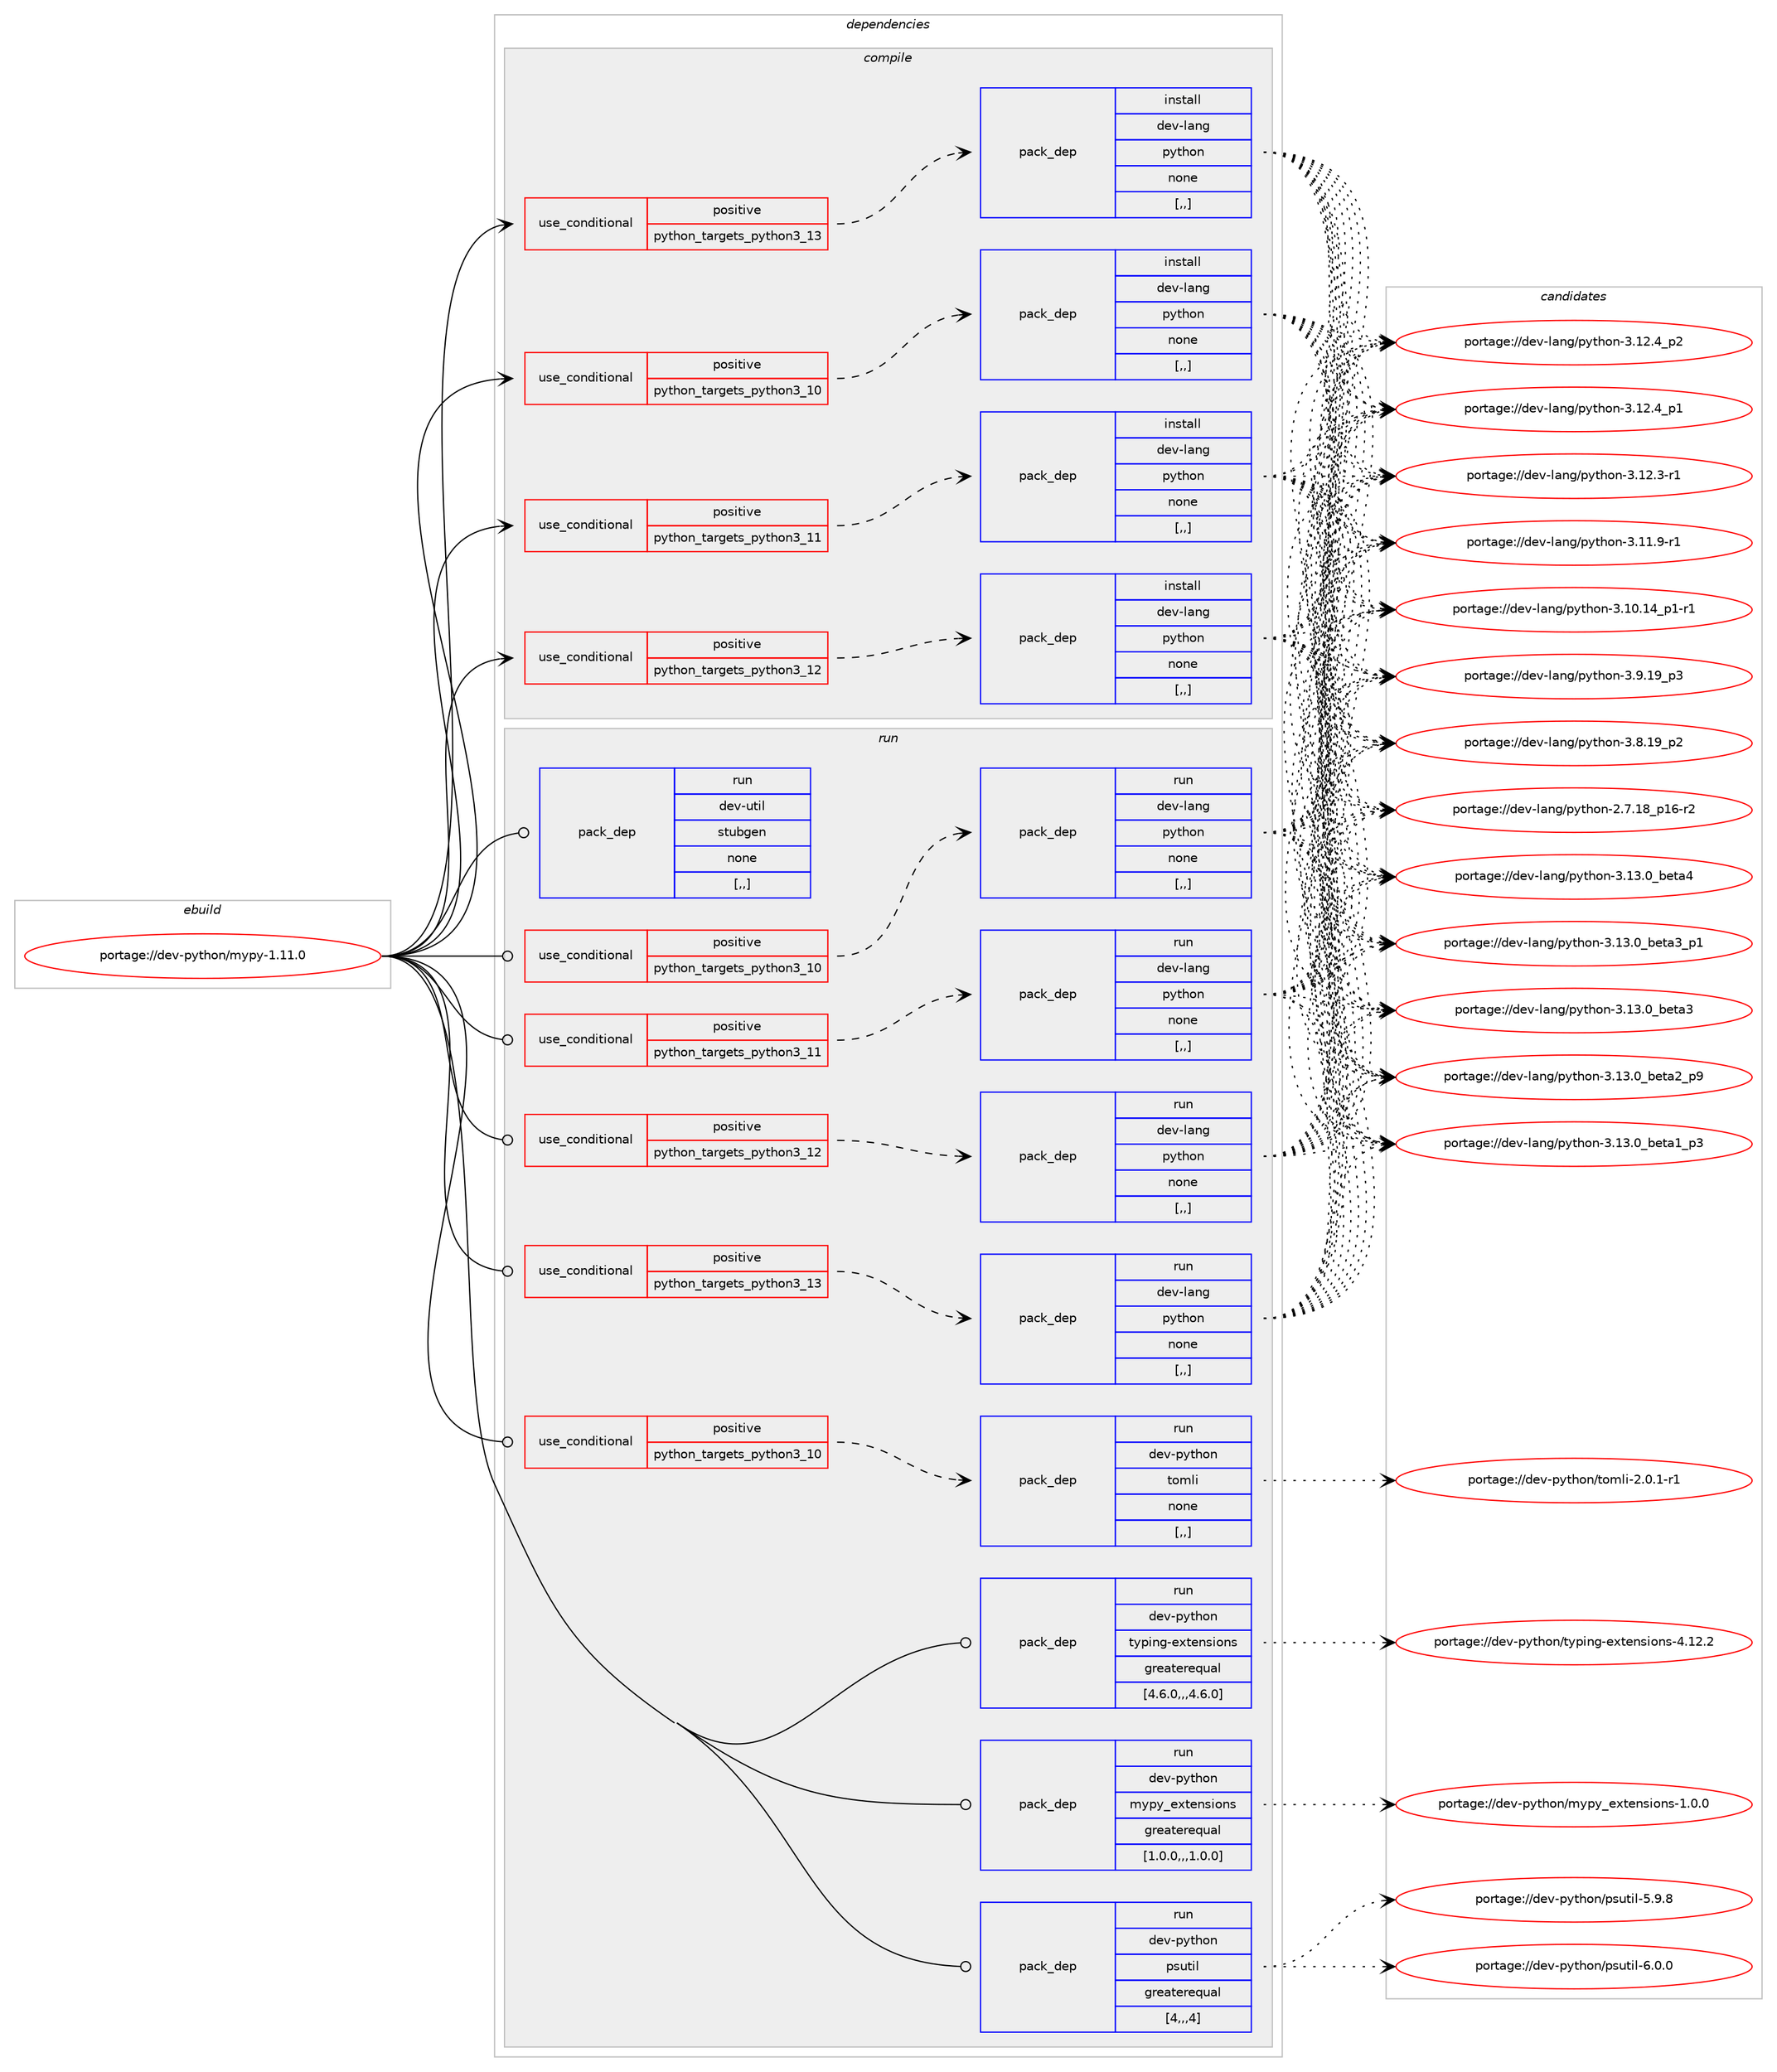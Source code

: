 digraph prolog {

# *************
# Graph options
# *************

newrank=true;
concentrate=true;
compound=true;
graph [rankdir=LR,fontname=Helvetica,fontsize=10,ranksep=1.5];#, ranksep=2.5, nodesep=0.2];
edge  [arrowhead=vee];
node  [fontname=Helvetica,fontsize=10];

# **********
# The ebuild
# **********

subgraph cluster_leftcol {
color=gray;
label=<<i>ebuild</i>>;
id [label="portage://dev-python/mypy-1.11.0", color=red, width=4, href="../dev-python/mypy-1.11.0.svg"];
}

# ****************
# The dependencies
# ****************

subgraph cluster_midcol {
color=gray;
label=<<i>dependencies</i>>;
subgraph cluster_compile {
fillcolor="#eeeeee";
style=filled;
label=<<i>compile</i>>;
subgraph cond35152 {
dependency152240 [label=<<TABLE BORDER="0" CELLBORDER="1" CELLSPACING="0" CELLPADDING="4"><TR><TD ROWSPAN="3" CELLPADDING="10">use_conditional</TD></TR><TR><TD>positive</TD></TR><TR><TD>python_targets_python3_10</TD></TR></TABLE>>, shape=none, color=red];
subgraph pack115839 {
dependency152241 [label=<<TABLE BORDER="0" CELLBORDER="1" CELLSPACING="0" CELLPADDING="4" WIDTH="220"><TR><TD ROWSPAN="6" CELLPADDING="30">pack_dep</TD></TR><TR><TD WIDTH="110">install</TD></TR><TR><TD>dev-lang</TD></TR><TR><TD>python</TD></TR><TR><TD>none</TD></TR><TR><TD>[,,]</TD></TR></TABLE>>, shape=none, color=blue];
}
dependency152240:e -> dependency152241:w [weight=20,style="dashed",arrowhead="vee"];
}
id:e -> dependency152240:w [weight=20,style="solid",arrowhead="vee"];
subgraph cond35153 {
dependency152242 [label=<<TABLE BORDER="0" CELLBORDER="1" CELLSPACING="0" CELLPADDING="4"><TR><TD ROWSPAN="3" CELLPADDING="10">use_conditional</TD></TR><TR><TD>positive</TD></TR><TR><TD>python_targets_python3_11</TD></TR></TABLE>>, shape=none, color=red];
subgraph pack115840 {
dependency152243 [label=<<TABLE BORDER="0" CELLBORDER="1" CELLSPACING="0" CELLPADDING="4" WIDTH="220"><TR><TD ROWSPAN="6" CELLPADDING="30">pack_dep</TD></TR><TR><TD WIDTH="110">install</TD></TR><TR><TD>dev-lang</TD></TR><TR><TD>python</TD></TR><TR><TD>none</TD></TR><TR><TD>[,,]</TD></TR></TABLE>>, shape=none, color=blue];
}
dependency152242:e -> dependency152243:w [weight=20,style="dashed",arrowhead="vee"];
}
id:e -> dependency152242:w [weight=20,style="solid",arrowhead="vee"];
subgraph cond35154 {
dependency152244 [label=<<TABLE BORDER="0" CELLBORDER="1" CELLSPACING="0" CELLPADDING="4"><TR><TD ROWSPAN="3" CELLPADDING="10">use_conditional</TD></TR><TR><TD>positive</TD></TR><TR><TD>python_targets_python3_12</TD></TR></TABLE>>, shape=none, color=red];
subgraph pack115841 {
dependency152245 [label=<<TABLE BORDER="0" CELLBORDER="1" CELLSPACING="0" CELLPADDING="4" WIDTH="220"><TR><TD ROWSPAN="6" CELLPADDING="30">pack_dep</TD></TR><TR><TD WIDTH="110">install</TD></TR><TR><TD>dev-lang</TD></TR><TR><TD>python</TD></TR><TR><TD>none</TD></TR><TR><TD>[,,]</TD></TR></TABLE>>, shape=none, color=blue];
}
dependency152244:e -> dependency152245:w [weight=20,style="dashed",arrowhead="vee"];
}
id:e -> dependency152244:w [weight=20,style="solid",arrowhead="vee"];
subgraph cond35155 {
dependency152246 [label=<<TABLE BORDER="0" CELLBORDER="1" CELLSPACING="0" CELLPADDING="4"><TR><TD ROWSPAN="3" CELLPADDING="10">use_conditional</TD></TR><TR><TD>positive</TD></TR><TR><TD>python_targets_python3_13</TD></TR></TABLE>>, shape=none, color=red];
subgraph pack115842 {
dependency152247 [label=<<TABLE BORDER="0" CELLBORDER="1" CELLSPACING="0" CELLPADDING="4" WIDTH="220"><TR><TD ROWSPAN="6" CELLPADDING="30">pack_dep</TD></TR><TR><TD WIDTH="110">install</TD></TR><TR><TD>dev-lang</TD></TR><TR><TD>python</TD></TR><TR><TD>none</TD></TR><TR><TD>[,,]</TD></TR></TABLE>>, shape=none, color=blue];
}
dependency152246:e -> dependency152247:w [weight=20,style="dashed",arrowhead="vee"];
}
id:e -> dependency152246:w [weight=20,style="solid",arrowhead="vee"];
}
subgraph cluster_compileandrun {
fillcolor="#eeeeee";
style=filled;
label=<<i>compile and run</i>>;
}
subgraph cluster_run {
fillcolor="#eeeeee";
style=filled;
label=<<i>run</i>>;
subgraph cond35156 {
dependency152248 [label=<<TABLE BORDER="0" CELLBORDER="1" CELLSPACING="0" CELLPADDING="4"><TR><TD ROWSPAN="3" CELLPADDING="10">use_conditional</TD></TR><TR><TD>positive</TD></TR><TR><TD>python_targets_python3_10</TD></TR></TABLE>>, shape=none, color=red];
subgraph pack115843 {
dependency152249 [label=<<TABLE BORDER="0" CELLBORDER="1" CELLSPACING="0" CELLPADDING="4" WIDTH="220"><TR><TD ROWSPAN="6" CELLPADDING="30">pack_dep</TD></TR><TR><TD WIDTH="110">run</TD></TR><TR><TD>dev-lang</TD></TR><TR><TD>python</TD></TR><TR><TD>none</TD></TR><TR><TD>[,,]</TD></TR></TABLE>>, shape=none, color=blue];
}
dependency152248:e -> dependency152249:w [weight=20,style="dashed",arrowhead="vee"];
}
id:e -> dependency152248:w [weight=20,style="solid",arrowhead="odot"];
subgraph cond35157 {
dependency152250 [label=<<TABLE BORDER="0" CELLBORDER="1" CELLSPACING="0" CELLPADDING="4"><TR><TD ROWSPAN="3" CELLPADDING="10">use_conditional</TD></TR><TR><TD>positive</TD></TR><TR><TD>python_targets_python3_10</TD></TR></TABLE>>, shape=none, color=red];
subgraph pack115844 {
dependency152251 [label=<<TABLE BORDER="0" CELLBORDER="1" CELLSPACING="0" CELLPADDING="4" WIDTH="220"><TR><TD ROWSPAN="6" CELLPADDING="30">pack_dep</TD></TR><TR><TD WIDTH="110">run</TD></TR><TR><TD>dev-python</TD></TR><TR><TD>tomli</TD></TR><TR><TD>none</TD></TR><TR><TD>[,,]</TD></TR></TABLE>>, shape=none, color=blue];
}
dependency152250:e -> dependency152251:w [weight=20,style="dashed",arrowhead="vee"];
}
id:e -> dependency152250:w [weight=20,style="solid",arrowhead="odot"];
subgraph cond35158 {
dependency152252 [label=<<TABLE BORDER="0" CELLBORDER="1" CELLSPACING="0" CELLPADDING="4"><TR><TD ROWSPAN="3" CELLPADDING="10">use_conditional</TD></TR><TR><TD>positive</TD></TR><TR><TD>python_targets_python3_11</TD></TR></TABLE>>, shape=none, color=red];
subgraph pack115845 {
dependency152253 [label=<<TABLE BORDER="0" CELLBORDER="1" CELLSPACING="0" CELLPADDING="4" WIDTH="220"><TR><TD ROWSPAN="6" CELLPADDING="30">pack_dep</TD></TR><TR><TD WIDTH="110">run</TD></TR><TR><TD>dev-lang</TD></TR><TR><TD>python</TD></TR><TR><TD>none</TD></TR><TR><TD>[,,]</TD></TR></TABLE>>, shape=none, color=blue];
}
dependency152252:e -> dependency152253:w [weight=20,style="dashed",arrowhead="vee"];
}
id:e -> dependency152252:w [weight=20,style="solid",arrowhead="odot"];
subgraph cond35159 {
dependency152254 [label=<<TABLE BORDER="0" CELLBORDER="1" CELLSPACING="0" CELLPADDING="4"><TR><TD ROWSPAN="3" CELLPADDING="10">use_conditional</TD></TR><TR><TD>positive</TD></TR><TR><TD>python_targets_python3_12</TD></TR></TABLE>>, shape=none, color=red];
subgraph pack115846 {
dependency152255 [label=<<TABLE BORDER="0" CELLBORDER="1" CELLSPACING="0" CELLPADDING="4" WIDTH="220"><TR><TD ROWSPAN="6" CELLPADDING="30">pack_dep</TD></TR><TR><TD WIDTH="110">run</TD></TR><TR><TD>dev-lang</TD></TR><TR><TD>python</TD></TR><TR><TD>none</TD></TR><TR><TD>[,,]</TD></TR></TABLE>>, shape=none, color=blue];
}
dependency152254:e -> dependency152255:w [weight=20,style="dashed",arrowhead="vee"];
}
id:e -> dependency152254:w [weight=20,style="solid",arrowhead="odot"];
subgraph cond35160 {
dependency152256 [label=<<TABLE BORDER="0" CELLBORDER="1" CELLSPACING="0" CELLPADDING="4"><TR><TD ROWSPAN="3" CELLPADDING="10">use_conditional</TD></TR><TR><TD>positive</TD></TR><TR><TD>python_targets_python3_13</TD></TR></TABLE>>, shape=none, color=red];
subgraph pack115847 {
dependency152257 [label=<<TABLE BORDER="0" CELLBORDER="1" CELLSPACING="0" CELLPADDING="4" WIDTH="220"><TR><TD ROWSPAN="6" CELLPADDING="30">pack_dep</TD></TR><TR><TD WIDTH="110">run</TD></TR><TR><TD>dev-lang</TD></TR><TR><TD>python</TD></TR><TR><TD>none</TD></TR><TR><TD>[,,]</TD></TR></TABLE>>, shape=none, color=blue];
}
dependency152256:e -> dependency152257:w [weight=20,style="dashed",arrowhead="vee"];
}
id:e -> dependency152256:w [weight=20,style="solid",arrowhead="odot"];
subgraph pack115848 {
dependency152258 [label=<<TABLE BORDER="0" CELLBORDER="1" CELLSPACING="0" CELLPADDING="4" WIDTH="220"><TR><TD ROWSPAN="6" CELLPADDING="30">pack_dep</TD></TR><TR><TD WIDTH="110">run</TD></TR><TR><TD>dev-python</TD></TR><TR><TD>mypy_extensions</TD></TR><TR><TD>greaterequal</TD></TR><TR><TD>[1.0.0,,,1.0.0]</TD></TR></TABLE>>, shape=none, color=blue];
}
id:e -> dependency152258:w [weight=20,style="solid",arrowhead="odot"];
subgraph pack115849 {
dependency152259 [label=<<TABLE BORDER="0" CELLBORDER="1" CELLSPACING="0" CELLPADDING="4" WIDTH="220"><TR><TD ROWSPAN="6" CELLPADDING="30">pack_dep</TD></TR><TR><TD WIDTH="110">run</TD></TR><TR><TD>dev-python</TD></TR><TR><TD>psutil</TD></TR><TR><TD>greaterequal</TD></TR><TR><TD>[4,,,4]</TD></TR></TABLE>>, shape=none, color=blue];
}
id:e -> dependency152259:w [weight=20,style="solid",arrowhead="odot"];
subgraph pack115850 {
dependency152260 [label=<<TABLE BORDER="0" CELLBORDER="1" CELLSPACING="0" CELLPADDING="4" WIDTH="220"><TR><TD ROWSPAN="6" CELLPADDING="30">pack_dep</TD></TR><TR><TD WIDTH="110">run</TD></TR><TR><TD>dev-python</TD></TR><TR><TD>typing-extensions</TD></TR><TR><TD>greaterequal</TD></TR><TR><TD>[4.6.0,,,4.6.0]</TD></TR></TABLE>>, shape=none, color=blue];
}
id:e -> dependency152260:w [weight=20,style="solid",arrowhead="odot"];
subgraph pack115851 {
dependency152261 [label=<<TABLE BORDER="0" CELLBORDER="1" CELLSPACING="0" CELLPADDING="4" WIDTH="220"><TR><TD ROWSPAN="6" CELLPADDING="30">pack_dep</TD></TR><TR><TD WIDTH="110">run</TD></TR><TR><TD>dev-util</TD></TR><TR><TD>stubgen</TD></TR><TR><TD>none</TD></TR><TR><TD>[,,]</TD></TR></TABLE>>, shape=none, color=blue];
}
id:e -> dependency152261:w [weight=20,style="solid",arrowhead="odot"];
}
}

# **************
# The candidates
# **************

subgraph cluster_choices {
rank=same;
color=gray;
label=<<i>candidates</i>>;

subgraph choice115839 {
color=black;
nodesep=1;
choice1001011184510897110103471121211161041111104551464951464895981011169752 [label="portage://dev-lang/python-3.13.0_beta4", color=red, width=4,href="../dev-lang/python-3.13.0_beta4.svg"];
choice10010111845108971101034711212111610411111045514649514648959810111697519511249 [label="portage://dev-lang/python-3.13.0_beta3_p1", color=red, width=4,href="../dev-lang/python-3.13.0_beta3_p1.svg"];
choice1001011184510897110103471121211161041111104551464951464895981011169751 [label="portage://dev-lang/python-3.13.0_beta3", color=red, width=4,href="../dev-lang/python-3.13.0_beta3.svg"];
choice10010111845108971101034711212111610411111045514649514648959810111697509511257 [label="portage://dev-lang/python-3.13.0_beta2_p9", color=red, width=4,href="../dev-lang/python-3.13.0_beta2_p9.svg"];
choice10010111845108971101034711212111610411111045514649514648959810111697499511251 [label="portage://dev-lang/python-3.13.0_beta1_p3", color=red, width=4,href="../dev-lang/python-3.13.0_beta1_p3.svg"];
choice100101118451089711010347112121116104111110455146495046529511250 [label="portage://dev-lang/python-3.12.4_p2", color=red, width=4,href="../dev-lang/python-3.12.4_p2.svg"];
choice100101118451089711010347112121116104111110455146495046529511249 [label="portage://dev-lang/python-3.12.4_p1", color=red, width=4,href="../dev-lang/python-3.12.4_p1.svg"];
choice100101118451089711010347112121116104111110455146495046514511449 [label="portage://dev-lang/python-3.12.3-r1", color=red, width=4,href="../dev-lang/python-3.12.3-r1.svg"];
choice100101118451089711010347112121116104111110455146494946574511449 [label="portage://dev-lang/python-3.11.9-r1", color=red, width=4,href="../dev-lang/python-3.11.9-r1.svg"];
choice100101118451089711010347112121116104111110455146494846495295112494511449 [label="portage://dev-lang/python-3.10.14_p1-r1", color=red, width=4,href="../dev-lang/python-3.10.14_p1-r1.svg"];
choice100101118451089711010347112121116104111110455146574649579511251 [label="portage://dev-lang/python-3.9.19_p3", color=red, width=4,href="../dev-lang/python-3.9.19_p3.svg"];
choice100101118451089711010347112121116104111110455146564649579511250 [label="portage://dev-lang/python-3.8.19_p2", color=red, width=4,href="../dev-lang/python-3.8.19_p2.svg"];
choice100101118451089711010347112121116104111110455046554649569511249544511450 [label="portage://dev-lang/python-2.7.18_p16-r2", color=red, width=4,href="../dev-lang/python-2.7.18_p16-r2.svg"];
dependency152241:e -> choice1001011184510897110103471121211161041111104551464951464895981011169752:w [style=dotted,weight="100"];
dependency152241:e -> choice10010111845108971101034711212111610411111045514649514648959810111697519511249:w [style=dotted,weight="100"];
dependency152241:e -> choice1001011184510897110103471121211161041111104551464951464895981011169751:w [style=dotted,weight="100"];
dependency152241:e -> choice10010111845108971101034711212111610411111045514649514648959810111697509511257:w [style=dotted,weight="100"];
dependency152241:e -> choice10010111845108971101034711212111610411111045514649514648959810111697499511251:w [style=dotted,weight="100"];
dependency152241:e -> choice100101118451089711010347112121116104111110455146495046529511250:w [style=dotted,weight="100"];
dependency152241:e -> choice100101118451089711010347112121116104111110455146495046529511249:w [style=dotted,weight="100"];
dependency152241:e -> choice100101118451089711010347112121116104111110455146495046514511449:w [style=dotted,weight="100"];
dependency152241:e -> choice100101118451089711010347112121116104111110455146494946574511449:w [style=dotted,weight="100"];
dependency152241:e -> choice100101118451089711010347112121116104111110455146494846495295112494511449:w [style=dotted,weight="100"];
dependency152241:e -> choice100101118451089711010347112121116104111110455146574649579511251:w [style=dotted,weight="100"];
dependency152241:e -> choice100101118451089711010347112121116104111110455146564649579511250:w [style=dotted,weight="100"];
dependency152241:e -> choice100101118451089711010347112121116104111110455046554649569511249544511450:w [style=dotted,weight="100"];
}
subgraph choice115840 {
color=black;
nodesep=1;
choice1001011184510897110103471121211161041111104551464951464895981011169752 [label="portage://dev-lang/python-3.13.0_beta4", color=red, width=4,href="../dev-lang/python-3.13.0_beta4.svg"];
choice10010111845108971101034711212111610411111045514649514648959810111697519511249 [label="portage://dev-lang/python-3.13.0_beta3_p1", color=red, width=4,href="../dev-lang/python-3.13.0_beta3_p1.svg"];
choice1001011184510897110103471121211161041111104551464951464895981011169751 [label="portage://dev-lang/python-3.13.0_beta3", color=red, width=4,href="../dev-lang/python-3.13.0_beta3.svg"];
choice10010111845108971101034711212111610411111045514649514648959810111697509511257 [label="portage://dev-lang/python-3.13.0_beta2_p9", color=red, width=4,href="../dev-lang/python-3.13.0_beta2_p9.svg"];
choice10010111845108971101034711212111610411111045514649514648959810111697499511251 [label="portage://dev-lang/python-3.13.0_beta1_p3", color=red, width=4,href="../dev-lang/python-3.13.0_beta1_p3.svg"];
choice100101118451089711010347112121116104111110455146495046529511250 [label="portage://dev-lang/python-3.12.4_p2", color=red, width=4,href="../dev-lang/python-3.12.4_p2.svg"];
choice100101118451089711010347112121116104111110455146495046529511249 [label="portage://dev-lang/python-3.12.4_p1", color=red, width=4,href="../dev-lang/python-3.12.4_p1.svg"];
choice100101118451089711010347112121116104111110455146495046514511449 [label="portage://dev-lang/python-3.12.3-r1", color=red, width=4,href="../dev-lang/python-3.12.3-r1.svg"];
choice100101118451089711010347112121116104111110455146494946574511449 [label="portage://dev-lang/python-3.11.9-r1", color=red, width=4,href="../dev-lang/python-3.11.9-r1.svg"];
choice100101118451089711010347112121116104111110455146494846495295112494511449 [label="portage://dev-lang/python-3.10.14_p1-r1", color=red, width=4,href="../dev-lang/python-3.10.14_p1-r1.svg"];
choice100101118451089711010347112121116104111110455146574649579511251 [label="portage://dev-lang/python-3.9.19_p3", color=red, width=4,href="../dev-lang/python-3.9.19_p3.svg"];
choice100101118451089711010347112121116104111110455146564649579511250 [label="portage://dev-lang/python-3.8.19_p2", color=red, width=4,href="../dev-lang/python-3.8.19_p2.svg"];
choice100101118451089711010347112121116104111110455046554649569511249544511450 [label="portage://dev-lang/python-2.7.18_p16-r2", color=red, width=4,href="../dev-lang/python-2.7.18_p16-r2.svg"];
dependency152243:e -> choice1001011184510897110103471121211161041111104551464951464895981011169752:w [style=dotted,weight="100"];
dependency152243:e -> choice10010111845108971101034711212111610411111045514649514648959810111697519511249:w [style=dotted,weight="100"];
dependency152243:e -> choice1001011184510897110103471121211161041111104551464951464895981011169751:w [style=dotted,weight="100"];
dependency152243:e -> choice10010111845108971101034711212111610411111045514649514648959810111697509511257:w [style=dotted,weight="100"];
dependency152243:e -> choice10010111845108971101034711212111610411111045514649514648959810111697499511251:w [style=dotted,weight="100"];
dependency152243:e -> choice100101118451089711010347112121116104111110455146495046529511250:w [style=dotted,weight="100"];
dependency152243:e -> choice100101118451089711010347112121116104111110455146495046529511249:w [style=dotted,weight="100"];
dependency152243:e -> choice100101118451089711010347112121116104111110455146495046514511449:w [style=dotted,weight="100"];
dependency152243:e -> choice100101118451089711010347112121116104111110455146494946574511449:w [style=dotted,weight="100"];
dependency152243:e -> choice100101118451089711010347112121116104111110455146494846495295112494511449:w [style=dotted,weight="100"];
dependency152243:e -> choice100101118451089711010347112121116104111110455146574649579511251:w [style=dotted,weight="100"];
dependency152243:e -> choice100101118451089711010347112121116104111110455146564649579511250:w [style=dotted,weight="100"];
dependency152243:e -> choice100101118451089711010347112121116104111110455046554649569511249544511450:w [style=dotted,weight="100"];
}
subgraph choice115841 {
color=black;
nodesep=1;
choice1001011184510897110103471121211161041111104551464951464895981011169752 [label="portage://dev-lang/python-3.13.0_beta4", color=red, width=4,href="../dev-lang/python-3.13.0_beta4.svg"];
choice10010111845108971101034711212111610411111045514649514648959810111697519511249 [label="portage://dev-lang/python-3.13.0_beta3_p1", color=red, width=4,href="../dev-lang/python-3.13.0_beta3_p1.svg"];
choice1001011184510897110103471121211161041111104551464951464895981011169751 [label="portage://dev-lang/python-3.13.0_beta3", color=red, width=4,href="../dev-lang/python-3.13.0_beta3.svg"];
choice10010111845108971101034711212111610411111045514649514648959810111697509511257 [label="portage://dev-lang/python-3.13.0_beta2_p9", color=red, width=4,href="../dev-lang/python-3.13.0_beta2_p9.svg"];
choice10010111845108971101034711212111610411111045514649514648959810111697499511251 [label="portage://dev-lang/python-3.13.0_beta1_p3", color=red, width=4,href="../dev-lang/python-3.13.0_beta1_p3.svg"];
choice100101118451089711010347112121116104111110455146495046529511250 [label="portage://dev-lang/python-3.12.4_p2", color=red, width=4,href="../dev-lang/python-3.12.4_p2.svg"];
choice100101118451089711010347112121116104111110455146495046529511249 [label="portage://dev-lang/python-3.12.4_p1", color=red, width=4,href="../dev-lang/python-3.12.4_p1.svg"];
choice100101118451089711010347112121116104111110455146495046514511449 [label="portage://dev-lang/python-3.12.3-r1", color=red, width=4,href="../dev-lang/python-3.12.3-r1.svg"];
choice100101118451089711010347112121116104111110455146494946574511449 [label="portage://dev-lang/python-3.11.9-r1", color=red, width=4,href="../dev-lang/python-3.11.9-r1.svg"];
choice100101118451089711010347112121116104111110455146494846495295112494511449 [label="portage://dev-lang/python-3.10.14_p1-r1", color=red, width=4,href="../dev-lang/python-3.10.14_p1-r1.svg"];
choice100101118451089711010347112121116104111110455146574649579511251 [label="portage://dev-lang/python-3.9.19_p3", color=red, width=4,href="../dev-lang/python-3.9.19_p3.svg"];
choice100101118451089711010347112121116104111110455146564649579511250 [label="portage://dev-lang/python-3.8.19_p2", color=red, width=4,href="../dev-lang/python-3.8.19_p2.svg"];
choice100101118451089711010347112121116104111110455046554649569511249544511450 [label="portage://dev-lang/python-2.7.18_p16-r2", color=red, width=4,href="../dev-lang/python-2.7.18_p16-r2.svg"];
dependency152245:e -> choice1001011184510897110103471121211161041111104551464951464895981011169752:w [style=dotted,weight="100"];
dependency152245:e -> choice10010111845108971101034711212111610411111045514649514648959810111697519511249:w [style=dotted,weight="100"];
dependency152245:e -> choice1001011184510897110103471121211161041111104551464951464895981011169751:w [style=dotted,weight="100"];
dependency152245:e -> choice10010111845108971101034711212111610411111045514649514648959810111697509511257:w [style=dotted,weight="100"];
dependency152245:e -> choice10010111845108971101034711212111610411111045514649514648959810111697499511251:w [style=dotted,weight="100"];
dependency152245:e -> choice100101118451089711010347112121116104111110455146495046529511250:w [style=dotted,weight="100"];
dependency152245:e -> choice100101118451089711010347112121116104111110455146495046529511249:w [style=dotted,weight="100"];
dependency152245:e -> choice100101118451089711010347112121116104111110455146495046514511449:w [style=dotted,weight="100"];
dependency152245:e -> choice100101118451089711010347112121116104111110455146494946574511449:w [style=dotted,weight="100"];
dependency152245:e -> choice100101118451089711010347112121116104111110455146494846495295112494511449:w [style=dotted,weight="100"];
dependency152245:e -> choice100101118451089711010347112121116104111110455146574649579511251:w [style=dotted,weight="100"];
dependency152245:e -> choice100101118451089711010347112121116104111110455146564649579511250:w [style=dotted,weight="100"];
dependency152245:e -> choice100101118451089711010347112121116104111110455046554649569511249544511450:w [style=dotted,weight="100"];
}
subgraph choice115842 {
color=black;
nodesep=1;
choice1001011184510897110103471121211161041111104551464951464895981011169752 [label="portage://dev-lang/python-3.13.0_beta4", color=red, width=4,href="../dev-lang/python-3.13.0_beta4.svg"];
choice10010111845108971101034711212111610411111045514649514648959810111697519511249 [label="portage://dev-lang/python-3.13.0_beta3_p1", color=red, width=4,href="../dev-lang/python-3.13.0_beta3_p1.svg"];
choice1001011184510897110103471121211161041111104551464951464895981011169751 [label="portage://dev-lang/python-3.13.0_beta3", color=red, width=4,href="../dev-lang/python-3.13.0_beta3.svg"];
choice10010111845108971101034711212111610411111045514649514648959810111697509511257 [label="portage://dev-lang/python-3.13.0_beta2_p9", color=red, width=4,href="../dev-lang/python-3.13.0_beta2_p9.svg"];
choice10010111845108971101034711212111610411111045514649514648959810111697499511251 [label="portage://dev-lang/python-3.13.0_beta1_p3", color=red, width=4,href="../dev-lang/python-3.13.0_beta1_p3.svg"];
choice100101118451089711010347112121116104111110455146495046529511250 [label="portage://dev-lang/python-3.12.4_p2", color=red, width=4,href="../dev-lang/python-3.12.4_p2.svg"];
choice100101118451089711010347112121116104111110455146495046529511249 [label="portage://dev-lang/python-3.12.4_p1", color=red, width=4,href="../dev-lang/python-3.12.4_p1.svg"];
choice100101118451089711010347112121116104111110455146495046514511449 [label="portage://dev-lang/python-3.12.3-r1", color=red, width=4,href="../dev-lang/python-3.12.3-r1.svg"];
choice100101118451089711010347112121116104111110455146494946574511449 [label="portage://dev-lang/python-3.11.9-r1", color=red, width=4,href="../dev-lang/python-3.11.9-r1.svg"];
choice100101118451089711010347112121116104111110455146494846495295112494511449 [label="portage://dev-lang/python-3.10.14_p1-r1", color=red, width=4,href="../dev-lang/python-3.10.14_p1-r1.svg"];
choice100101118451089711010347112121116104111110455146574649579511251 [label="portage://dev-lang/python-3.9.19_p3", color=red, width=4,href="../dev-lang/python-3.9.19_p3.svg"];
choice100101118451089711010347112121116104111110455146564649579511250 [label="portage://dev-lang/python-3.8.19_p2", color=red, width=4,href="../dev-lang/python-3.8.19_p2.svg"];
choice100101118451089711010347112121116104111110455046554649569511249544511450 [label="portage://dev-lang/python-2.7.18_p16-r2", color=red, width=4,href="../dev-lang/python-2.7.18_p16-r2.svg"];
dependency152247:e -> choice1001011184510897110103471121211161041111104551464951464895981011169752:w [style=dotted,weight="100"];
dependency152247:e -> choice10010111845108971101034711212111610411111045514649514648959810111697519511249:w [style=dotted,weight="100"];
dependency152247:e -> choice1001011184510897110103471121211161041111104551464951464895981011169751:w [style=dotted,weight="100"];
dependency152247:e -> choice10010111845108971101034711212111610411111045514649514648959810111697509511257:w [style=dotted,weight="100"];
dependency152247:e -> choice10010111845108971101034711212111610411111045514649514648959810111697499511251:w [style=dotted,weight="100"];
dependency152247:e -> choice100101118451089711010347112121116104111110455146495046529511250:w [style=dotted,weight="100"];
dependency152247:e -> choice100101118451089711010347112121116104111110455146495046529511249:w [style=dotted,weight="100"];
dependency152247:e -> choice100101118451089711010347112121116104111110455146495046514511449:w [style=dotted,weight="100"];
dependency152247:e -> choice100101118451089711010347112121116104111110455146494946574511449:w [style=dotted,weight="100"];
dependency152247:e -> choice100101118451089711010347112121116104111110455146494846495295112494511449:w [style=dotted,weight="100"];
dependency152247:e -> choice100101118451089711010347112121116104111110455146574649579511251:w [style=dotted,weight="100"];
dependency152247:e -> choice100101118451089711010347112121116104111110455146564649579511250:w [style=dotted,weight="100"];
dependency152247:e -> choice100101118451089711010347112121116104111110455046554649569511249544511450:w [style=dotted,weight="100"];
}
subgraph choice115843 {
color=black;
nodesep=1;
choice1001011184510897110103471121211161041111104551464951464895981011169752 [label="portage://dev-lang/python-3.13.0_beta4", color=red, width=4,href="../dev-lang/python-3.13.0_beta4.svg"];
choice10010111845108971101034711212111610411111045514649514648959810111697519511249 [label="portage://dev-lang/python-3.13.0_beta3_p1", color=red, width=4,href="../dev-lang/python-3.13.0_beta3_p1.svg"];
choice1001011184510897110103471121211161041111104551464951464895981011169751 [label="portage://dev-lang/python-3.13.0_beta3", color=red, width=4,href="../dev-lang/python-3.13.0_beta3.svg"];
choice10010111845108971101034711212111610411111045514649514648959810111697509511257 [label="portage://dev-lang/python-3.13.0_beta2_p9", color=red, width=4,href="../dev-lang/python-3.13.0_beta2_p9.svg"];
choice10010111845108971101034711212111610411111045514649514648959810111697499511251 [label="portage://dev-lang/python-3.13.0_beta1_p3", color=red, width=4,href="../dev-lang/python-3.13.0_beta1_p3.svg"];
choice100101118451089711010347112121116104111110455146495046529511250 [label="portage://dev-lang/python-3.12.4_p2", color=red, width=4,href="../dev-lang/python-3.12.4_p2.svg"];
choice100101118451089711010347112121116104111110455146495046529511249 [label="portage://dev-lang/python-3.12.4_p1", color=red, width=4,href="../dev-lang/python-3.12.4_p1.svg"];
choice100101118451089711010347112121116104111110455146495046514511449 [label="portage://dev-lang/python-3.12.3-r1", color=red, width=4,href="../dev-lang/python-3.12.3-r1.svg"];
choice100101118451089711010347112121116104111110455146494946574511449 [label="portage://dev-lang/python-3.11.9-r1", color=red, width=4,href="../dev-lang/python-3.11.9-r1.svg"];
choice100101118451089711010347112121116104111110455146494846495295112494511449 [label="portage://dev-lang/python-3.10.14_p1-r1", color=red, width=4,href="../dev-lang/python-3.10.14_p1-r1.svg"];
choice100101118451089711010347112121116104111110455146574649579511251 [label="portage://dev-lang/python-3.9.19_p3", color=red, width=4,href="../dev-lang/python-3.9.19_p3.svg"];
choice100101118451089711010347112121116104111110455146564649579511250 [label="portage://dev-lang/python-3.8.19_p2", color=red, width=4,href="../dev-lang/python-3.8.19_p2.svg"];
choice100101118451089711010347112121116104111110455046554649569511249544511450 [label="portage://dev-lang/python-2.7.18_p16-r2", color=red, width=4,href="../dev-lang/python-2.7.18_p16-r2.svg"];
dependency152249:e -> choice1001011184510897110103471121211161041111104551464951464895981011169752:w [style=dotted,weight="100"];
dependency152249:e -> choice10010111845108971101034711212111610411111045514649514648959810111697519511249:w [style=dotted,weight="100"];
dependency152249:e -> choice1001011184510897110103471121211161041111104551464951464895981011169751:w [style=dotted,weight="100"];
dependency152249:e -> choice10010111845108971101034711212111610411111045514649514648959810111697509511257:w [style=dotted,weight="100"];
dependency152249:e -> choice10010111845108971101034711212111610411111045514649514648959810111697499511251:w [style=dotted,weight="100"];
dependency152249:e -> choice100101118451089711010347112121116104111110455146495046529511250:w [style=dotted,weight="100"];
dependency152249:e -> choice100101118451089711010347112121116104111110455146495046529511249:w [style=dotted,weight="100"];
dependency152249:e -> choice100101118451089711010347112121116104111110455146495046514511449:w [style=dotted,weight="100"];
dependency152249:e -> choice100101118451089711010347112121116104111110455146494946574511449:w [style=dotted,weight="100"];
dependency152249:e -> choice100101118451089711010347112121116104111110455146494846495295112494511449:w [style=dotted,weight="100"];
dependency152249:e -> choice100101118451089711010347112121116104111110455146574649579511251:w [style=dotted,weight="100"];
dependency152249:e -> choice100101118451089711010347112121116104111110455146564649579511250:w [style=dotted,weight="100"];
dependency152249:e -> choice100101118451089711010347112121116104111110455046554649569511249544511450:w [style=dotted,weight="100"];
}
subgraph choice115844 {
color=black;
nodesep=1;
choice10010111845112121116104111110471161111091081054550464846494511449 [label="portage://dev-python/tomli-2.0.1-r1", color=red, width=4,href="../dev-python/tomli-2.0.1-r1.svg"];
dependency152251:e -> choice10010111845112121116104111110471161111091081054550464846494511449:w [style=dotted,weight="100"];
}
subgraph choice115845 {
color=black;
nodesep=1;
choice1001011184510897110103471121211161041111104551464951464895981011169752 [label="portage://dev-lang/python-3.13.0_beta4", color=red, width=4,href="../dev-lang/python-3.13.0_beta4.svg"];
choice10010111845108971101034711212111610411111045514649514648959810111697519511249 [label="portage://dev-lang/python-3.13.0_beta3_p1", color=red, width=4,href="../dev-lang/python-3.13.0_beta3_p1.svg"];
choice1001011184510897110103471121211161041111104551464951464895981011169751 [label="portage://dev-lang/python-3.13.0_beta3", color=red, width=4,href="../dev-lang/python-3.13.0_beta3.svg"];
choice10010111845108971101034711212111610411111045514649514648959810111697509511257 [label="portage://dev-lang/python-3.13.0_beta2_p9", color=red, width=4,href="../dev-lang/python-3.13.0_beta2_p9.svg"];
choice10010111845108971101034711212111610411111045514649514648959810111697499511251 [label="portage://dev-lang/python-3.13.0_beta1_p3", color=red, width=4,href="../dev-lang/python-3.13.0_beta1_p3.svg"];
choice100101118451089711010347112121116104111110455146495046529511250 [label="portage://dev-lang/python-3.12.4_p2", color=red, width=4,href="../dev-lang/python-3.12.4_p2.svg"];
choice100101118451089711010347112121116104111110455146495046529511249 [label="portage://dev-lang/python-3.12.4_p1", color=red, width=4,href="../dev-lang/python-3.12.4_p1.svg"];
choice100101118451089711010347112121116104111110455146495046514511449 [label="portage://dev-lang/python-3.12.3-r1", color=red, width=4,href="../dev-lang/python-3.12.3-r1.svg"];
choice100101118451089711010347112121116104111110455146494946574511449 [label="portage://dev-lang/python-3.11.9-r1", color=red, width=4,href="../dev-lang/python-3.11.9-r1.svg"];
choice100101118451089711010347112121116104111110455146494846495295112494511449 [label="portage://dev-lang/python-3.10.14_p1-r1", color=red, width=4,href="../dev-lang/python-3.10.14_p1-r1.svg"];
choice100101118451089711010347112121116104111110455146574649579511251 [label="portage://dev-lang/python-3.9.19_p3", color=red, width=4,href="../dev-lang/python-3.9.19_p3.svg"];
choice100101118451089711010347112121116104111110455146564649579511250 [label="portage://dev-lang/python-3.8.19_p2", color=red, width=4,href="../dev-lang/python-3.8.19_p2.svg"];
choice100101118451089711010347112121116104111110455046554649569511249544511450 [label="portage://dev-lang/python-2.7.18_p16-r2", color=red, width=4,href="../dev-lang/python-2.7.18_p16-r2.svg"];
dependency152253:e -> choice1001011184510897110103471121211161041111104551464951464895981011169752:w [style=dotted,weight="100"];
dependency152253:e -> choice10010111845108971101034711212111610411111045514649514648959810111697519511249:w [style=dotted,weight="100"];
dependency152253:e -> choice1001011184510897110103471121211161041111104551464951464895981011169751:w [style=dotted,weight="100"];
dependency152253:e -> choice10010111845108971101034711212111610411111045514649514648959810111697509511257:w [style=dotted,weight="100"];
dependency152253:e -> choice10010111845108971101034711212111610411111045514649514648959810111697499511251:w [style=dotted,weight="100"];
dependency152253:e -> choice100101118451089711010347112121116104111110455146495046529511250:w [style=dotted,weight="100"];
dependency152253:e -> choice100101118451089711010347112121116104111110455146495046529511249:w [style=dotted,weight="100"];
dependency152253:e -> choice100101118451089711010347112121116104111110455146495046514511449:w [style=dotted,weight="100"];
dependency152253:e -> choice100101118451089711010347112121116104111110455146494946574511449:w [style=dotted,weight="100"];
dependency152253:e -> choice100101118451089711010347112121116104111110455146494846495295112494511449:w [style=dotted,weight="100"];
dependency152253:e -> choice100101118451089711010347112121116104111110455146574649579511251:w [style=dotted,weight="100"];
dependency152253:e -> choice100101118451089711010347112121116104111110455146564649579511250:w [style=dotted,weight="100"];
dependency152253:e -> choice100101118451089711010347112121116104111110455046554649569511249544511450:w [style=dotted,weight="100"];
}
subgraph choice115846 {
color=black;
nodesep=1;
choice1001011184510897110103471121211161041111104551464951464895981011169752 [label="portage://dev-lang/python-3.13.0_beta4", color=red, width=4,href="../dev-lang/python-3.13.0_beta4.svg"];
choice10010111845108971101034711212111610411111045514649514648959810111697519511249 [label="portage://dev-lang/python-3.13.0_beta3_p1", color=red, width=4,href="../dev-lang/python-3.13.0_beta3_p1.svg"];
choice1001011184510897110103471121211161041111104551464951464895981011169751 [label="portage://dev-lang/python-3.13.0_beta3", color=red, width=4,href="../dev-lang/python-3.13.0_beta3.svg"];
choice10010111845108971101034711212111610411111045514649514648959810111697509511257 [label="portage://dev-lang/python-3.13.0_beta2_p9", color=red, width=4,href="../dev-lang/python-3.13.0_beta2_p9.svg"];
choice10010111845108971101034711212111610411111045514649514648959810111697499511251 [label="portage://dev-lang/python-3.13.0_beta1_p3", color=red, width=4,href="../dev-lang/python-3.13.0_beta1_p3.svg"];
choice100101118451089711010347112121116104111110455146495046529511250 [label="portage://dev-lang/python-3.12.4_p2", color=red, width=4,href="../dev-lang/python-3.12.4_p2.svg"];
choice100101118451089711010347112121116104111110455146495046529511249 [label="portage://dev-lang/python-3.12.4_p1", color=red, width=4,href="../dev-lang/python-3.12.4_p1.svg"];
choice100101118451089711010347112121116104111110455146495046514511449 [label="portage://dev-lang/python-3.12.3-r1", color=red, width=4,href="../dev-lang/python-3.12.3-r1.svg"];
choice100101118451089711010347112121116104111110455146494946574511449 [label="portage://dev-lang/python-3.11.9-r1", color=red, width=4,href="../dev-lang/python-3.11.9-r1.svg"];
choice100101118451089711010347112121116104111110455146494846495295112494511449 [label="portage://dev-lang/python-3.10.14_p1-r1", color=red, width=4,href="../dev-lang/python-3.10.14_p1-r1.svg"];
choice100101118451089711010347112121116104111110455146574649579511251 [label="portage://dev-lang/python-3.9.19_p3", color=red, width=4,href="../dev-lang/python-3.9.19_p3.svg"];
choice100101118451089711010347112121116104111110455146564649579511250 [label="portage://dev-lang/python-3.8.19_p2", color=red, width=4,href="../dev-lang/python-3.8.19_p2.svg"];
choice100101118451089711010347112121116104111110455046554649569511249544511450 [label="portage://dev-lang/python-2.7.18_p16-r2", color=red, width=4,href="../dev-lang/python-2.7.18_p16-r2.svg"];
dependency152255:e -> choice1001011184510897110103471121211161041111104551464951464895981011169752:w [style=dotted,weight="100"];
dependency152255:e -> choice10010111845108971101034711212111610411111045514649514648959810111697519511249:w [style=dotted,weight="100"];
dependency152255:e -> choice1001011184510897110103471121211161041111104551464951464895981011169751:w [style=dotted,weight="100"];
dependency152255:e -> choice10010111845108971101034711212111610411111045514649514648959810111697509511257:w [style=dotted,weight="100"];
dependency152255:e -> choice10010111845108971101034711212111610411111045514649514648959810111697499511251:w [style=dotted,weight="100"];
dependency152255:e -> choice100101118451089711010347112121116104111110455146495046529511250:w [style=dotted,weight="100"];
dependency152255:e -> choice100101118451089711010347112121116104111110455146495046529511249:w [style=dotted,weight="100"];
dependency152255:e -> choice100101118451089711010347112121116104111110455146495046514511449:w [style=dotted,weight="100"];
dependency152255:e -> choice100101118451089711010347112121116104111110455146494946574511449:w [style=dotted,weight="100"];
dependency152255:e -> choice100101118451089711010347112121116104111110455146494846495295112494511449:w [style=dotted,weight="100"];
dependency152255:e -> choice100101118451089711010347112121116104111110455146574649579511251:w [style=dotted,weight="100"];
dependency152255:e -> choice100101118451089711010347112121116104111110455146564649579511250:w [style=dotted,weight="100"];
dependency152255:e -> choice100101118451089711010347112121116104111110455046554649569511249544511450:w [style=dotted,weight="100"];
}
subgraph choice115847 {
color=black;
nodesep=1;
choice1001011184510897110103471121211161041111104551464951464895981011169752 [label="portage://dev-lang/python-3.13.0_beta4", color=red, width=4,href="../dev-lang/python-3.13.0_beta4.svg"];
choice10010111845108971101034711212111610411111045514649514648959810111697519511249 [label="portage://dev-lang/python-3.13.0_beta3_p1", color=red, width=4,href="../dev-lang/python-3.13.0_beta3_p1.svg"];
choice1001011184510897110103471121211161041111104551464951464895981011169751 [label="portage://dev-lang/python-3.13.0_beta3", color=red, width=4,href="../dev-lang/python-3.13.0_beta3.svg"];
choice10010111845108971101034711212111610411111045514649514648959810111697509511257 [label="portage://dev-lang/python-3.13.0_beta2_p9", color=red, width=4,href="../dev-lang/python-3.13.0_beta2_p9.svg"];
choice10010111845108971101034711212111610411111045514649514648959810111697499511251 [label="portage://dev-lang/python-3.13.0_beta1_p3", color=red, width=4,href="../dev-lang/python-3.13.0_beta1_p3.svg"];
choice100101118451089711010347112121116104111110455146495046529511250 [label="portage://dev-lang/python-3.12.4_p2", color=red, width=4,href="../dev-lang/python-3.12.4_p2.svg"];
choice100101118451089711010347112121116104111110455146495046529511249 [label="portage://dev-lang/python-3.12.4_p1", color=red, width=4,href="../dev-lang/python-3.12.4_p1.svg"];
choice100101118451089711010347112121116104111110455146495046514511449 [label="portage://dev-lang/python-3.12.3-r1", color=red, width=4,href="../dev-lang/python-3.12.3-r1.svg"];
choice100101118451089711010347112121116104111110455146494946574511449 [label="portage://dev-lang/python-3.11.9-r1", color=red, width=4,href="../dev-lang/python-3.11.9-r1.svg"];
choice100101118451089711010347112121116104111110455146494846495295112494511449 [label="portage://dev-lang/python-3.10.14_p1-r1", color=red, width=4,href="../dev-lang/python-3.10.14_p1-r1.svg"];
choice100101118451089711010347112121116104111110455146574649579511251 [label="portage://dev-lang/python-3.9.19_p3", color=red, width=4,href="../dev-lang/python-3.9.19_p3.svg"];
choice100101118451089711010347112121116104111110455146564649579511250 [label="portage://dev-lang/python-3.8.19_p2", color=red, width=4,href="../dev-lang/python-3.8.19_p2.svg"];
choice100101118451089711010347112121116104111110455046554649569511249544511450 [label="portage://dev-lang/python-2.7.18_p16-r2", color=red, width=4,href="../dev-lang/python-2.7.18_p16-r2.svg"];
dependency152257:e -> choice1001011184510897110103471121211161041111104551464951464895981011169752:w [style=dotted,weight="100"];
dependency152257:e -> choice10010111845108971101034711212111610411111045514649514648959810111697519511249:w [style=dotted,weight="100"];
dependency152257:e -> choice1001011184510897110103471121211161041111104551464951464895981011169751:w [style=dotted,weight="100"];
dependency152257:e -> choice10010111845108971101034711212111610411111045514649514648959810111697509511257:w [style=dotted,weight="100"];
dependency152257:e -> choice10010111845108971101034711212111610411111045514649514648959810111697499511251:w [style=dotted,weight="100"];
dependency152257:e -> choice100101118451089711010347112121116104111110455146495046529511250:w [style=dotted,weight="100"];
dependency152257:e -> choice100101118451089711010347112121116104111110455146495046529511249:w [style=dotted,weight="100"];
dependency152257:e -> choice100101118451089711010347112121116104111110455146495046514511449:w [style=dotted,weight="100"];
dependency152257:e -> choice100101118451089711010347112121116104111110455146494946574511449:w [style=dotted,weight="100"];
dependency152257:e -> choice100101118451089711010347112121116104111110455146494846495295112494511449:w [style=dotted,weight="100"];
dependency152257:e -> choice100101118451089711010347112121116104111110455146574649579511251:w [style=dotted,weight="100"];
dependency152257:e -> choice100101118451089711010347112121116104111110455146564649579511250:w [style=dotted,weight="100"];
dependency152257:e -> choice100101118451089711010347112121116104111110455046554649569511249544511450:w [style=dotted,weight="100"];
}
subgraph choice115848 {
color=black;
nodesep=1;
choice100101118451121211161041111104710912111212195101120116101110115105111110115454946484648 [label="portage://dev-python/mypy_extensions-1.0.0", color=red, width=4,href="../dev-python/mypy_extensions-1.0.0.svg"];
dependency152258:e -> choice100101118451121211161041111104710912111212195101120116101110115105111110115454946484648:w [style=dotted,weight="100"];
}
subgraph choice115849 {
color=black;
nodesep=1;
choice1001011184511212111610411111047112115117116105108455446484648 [label="portage://dev-python/psutil-6.0.0", color=red, width=4,href="../dev-python/psutil-6.0.0.svg"];
choice1001011184511212111610411111047112115117116105108455346574656 [label="portage://dev-python/psutil-5.9.8", color=red, width=4,href="../dev-python/psutil-5.9.8.svg"];
dependency152259:e -> choice1001011184511212111610411111047112115117116105108455446484648:w [style=dotted,weight="100"];
dependency152259:e -> choice1001011184511212111610411111047112115117116105108455346574656:w [style=dotted,weight="100"];
}
subgraph choice115850 {
color=black;
nodesep=1;
choice10010111845112121116104111110471161211121051101034510112011610111011510511111011545524649504650 [label="portage://dev-python/typing-extensions-4.12.2", color=red, width=4,href="../dev-python/typing-extensions-4.12.2.svg"];
dependency152260:e -> choice10010111845112121116104111110471161211121051101034510112011610111011510511111011545524649504650:w [style=dotted,weight="100"];
}
subgraph choice115851 {
color=black;
nodesep=1;
}
}

}
